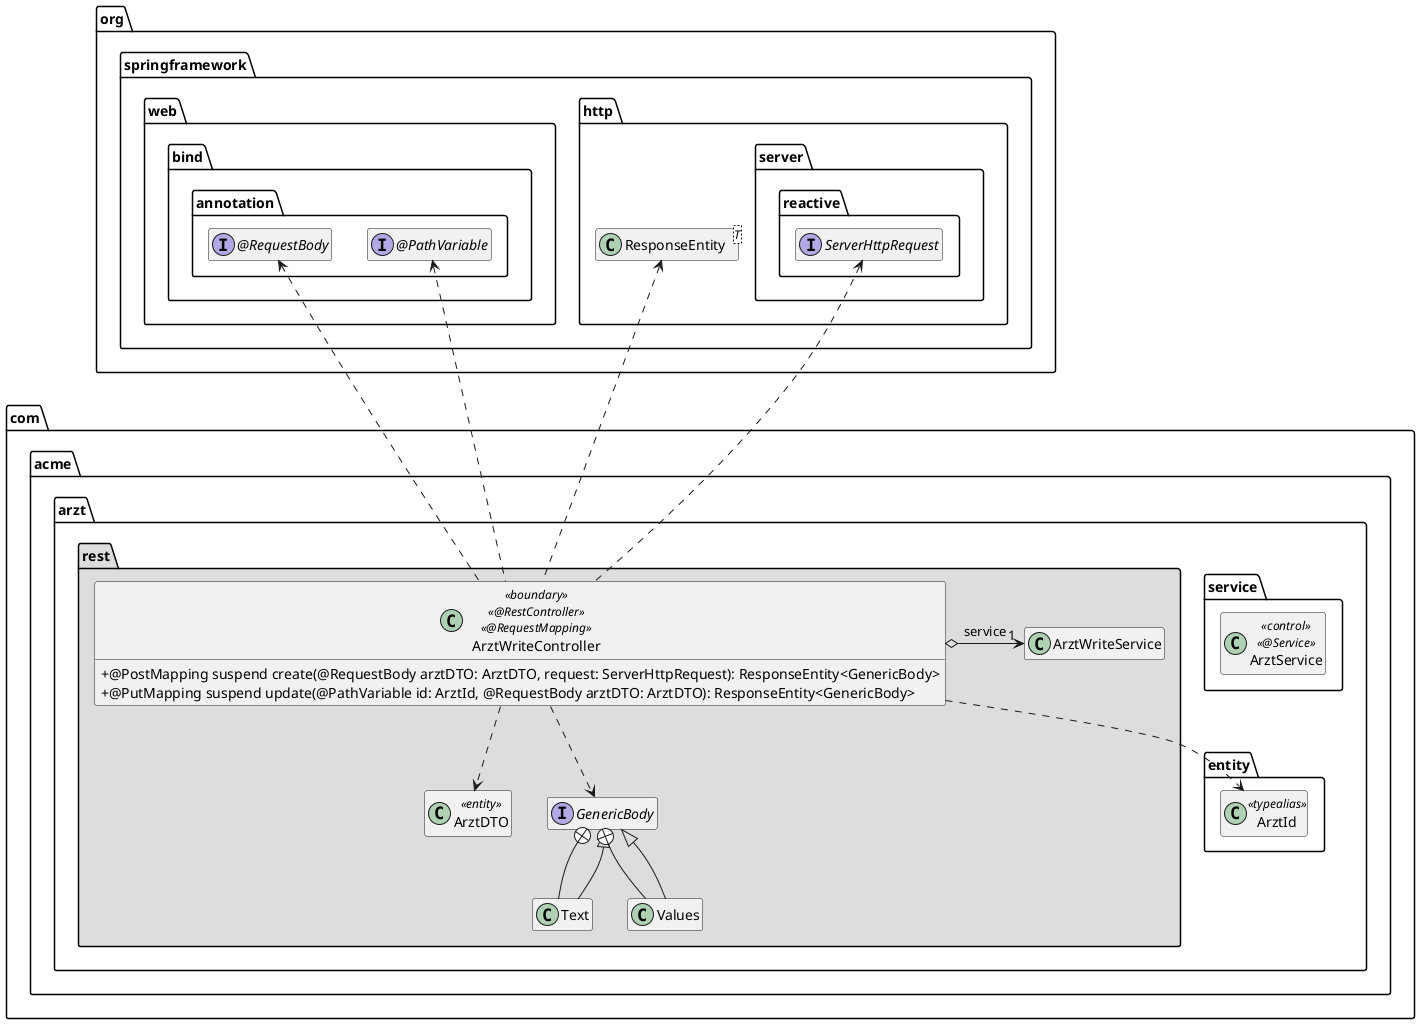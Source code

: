 ' Copyright (C) 2019 - present Juergen Zimmermann, Hochschule Karlsruhe
'
' This program is free software: you can redistribute it and/or modify
' it under the terms of the GNU General Public License as published by
' the Free Software Foundation, either version 3 of the License, or
' (at your option) any later version.
'
' This program is distributed in the hope that it will be useful,
' but WITHOUT ANY WARRANTY; without even the implied warranty of
' MERCHANTABILITY or FITNESS FOR A PARTICULAR PURPOSE.  See the
' GNU General Public License for more details.
'
' You should have received a copy of the GNU General Public License
' along with this program.  If not, see <https://www.gnu.org/licenses/>.
@startuml ArztWriteController

skinparam classAttributeIconSize 0

package org.springframework {
    package web.bind.annotation {
        interface "@PathVariable" as PathVariable
        interface "@RequestBody" as RequestBody
    }

    package http {
        class ResponseEntity<T>

        package server.reactive {
            interface ServerHttpRequest
        }
    }
}

package com.acme.arzt {
    package entity {
        class ArztId << typealias >>
    }

    package service {
        class ArztService << control >> << @Service >>
    }

    package rest #DDDDDD {

        class ArztDTO <<entity>>

        interface GenericBody
        class Text
        class Values
        GenericBody +-- Text
        GenericBody <|-- Text
        GenericBody +-- Values
        GenericBody <|-- Values

        class ArztWriteController << boundary >> << @RestController >> << @RequestMapping >> {
            + @PostMapping suspend create(@RequestBody arztDTO: ArztDTO, request: ServerHttpRequest): ResponseEntity<GenericBody>
            + @PutMapping suspend update(@PathVariable id: ArztId, @RequestBody arztDTO: ArztDTO): ResponseEntity<GenericBody>
        }

        ArztWriteController o-right-> "1" ArztWriteService : service
        ArztWriteController ..> ArztDTO
        ArztWriteController ..> ArztId
        ArztWriteController ..> GenericBody

        ArztWriteController .up.> ResponseEntity
        ArztWriteController .up.> ServerHttpRequest

        ArztWriteController .up.> PathVariable
        ArztWriteController .up.> RequestBody
    }
}

hide empty members

@enduml

